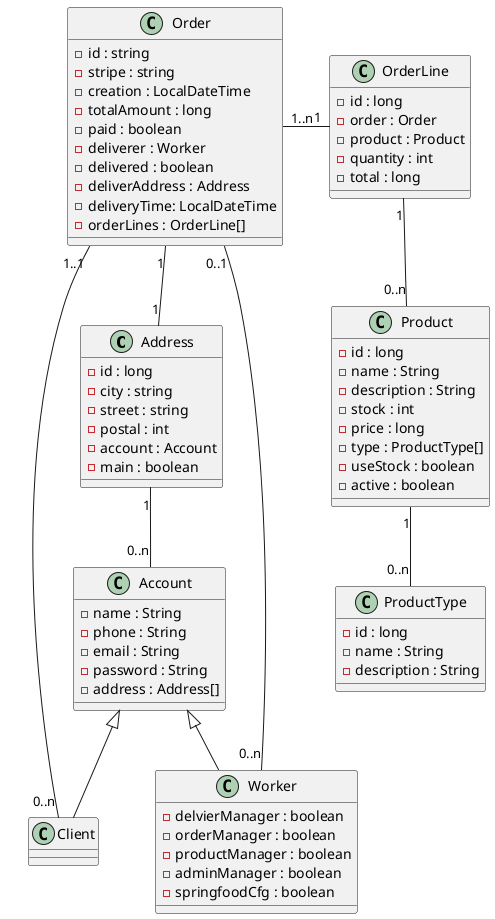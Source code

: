 @startuml SpringFood

Address "1" -- "0..n" Account
Address "1" -u- "1" Order
Client "0..n" -- "1..1" Order
Worker "0..n" --- "0..1" Order
Order "1..n" -r- "1" OrderLine 
OrderLine "1" -- "0..n" Product
Product "1" -d- "0..n" ProductType

Class Address {
    - id : long
    - city : string
    - street : string
    - postal : int
    - account : Account
    - main : boolean
}

Class Account {
    - name : String
    - phone : String
    - email : String
    - password : String
    - address : Address[]
}

Class Worker extends Account{
    - delvierManager : boolean
    - orderManager : boolean
    - productManager : boolean
    - adminManager : boolean
    - springfoodCfg : boolean
}

Class Client extends Account{

}

Class Order {
    - id : string
    - stripe : string
    - creation : LocalDateTime
    - totalAmount : long
    - paid : boolean
    - deliverer : Worker
    - delivered : boolean
    - deliverAddress : Address
    - deliveryTime: LocalDateTime
    - orderLines : OrderLine[]
}

Class OrderLine {
    - id : long
    - order : Order
    - product : Product
    - quantity : int
    - total : long
}

Class Product {
    - id : long
    - name : String
    - description : String
    - stock : int
    - price : long
    - type : ProductType[]
    - useStock : boolean
    - active : boolean
}

Class ProductType {
    - id : long
    - name : String
    - description : String
}

@enduml